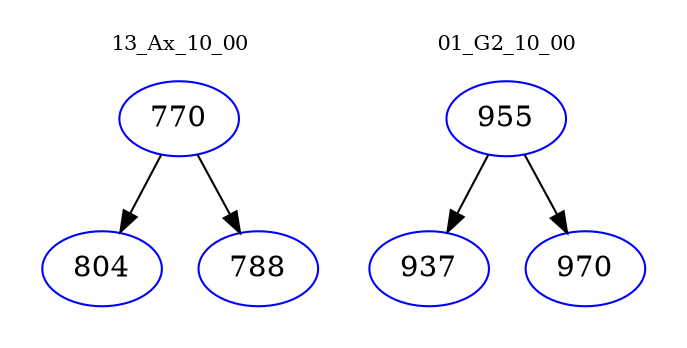 digraph{
subgraph cluster_0 {
color = white
label = "13_Ax_10_00";
fontsize=10;
T0_770 [label="770", color="blue"]
T0_770 -> T0_804 [color="black"]
T0_804 [label="804", color="blue"]
T0_770 -> T0_788 [color="black"]
T0_788 [label="788", color="blue"]
}
subgraph cluster_1 {
color = white
label = "01_G2_10_00";
fontsize=10;
T1_955 [label="955", color="blue"]
T1_955 -> T1_937 [color="black"]
T1_937 [label="937", color="blue"]
T1_955 -> T1_970 [color="black"]
T1_970 [label="970", color="blue"]
}
}
